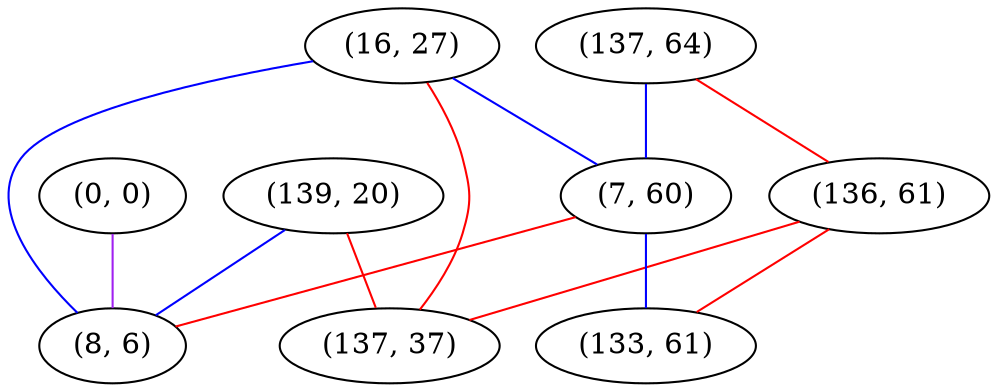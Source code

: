 graph "" {
"(137, 64)";
"(0, 0)";
"(139, 20)";
"(16, 27)";
"(136, 61)";
"(137, 37)";
"(7, 60)";
"(8, 6)";
"(133, 61)";
"(137, 64)" -- "(7, 60)"  [color=blue, key=0, weight=3];
"(137, 64)" -- "(136, 61)"  [color=red, key=0, weight=1];
"(0, 0)" -- "(8, 6)"  [color=purple, key=0, weight=4];
"(139, 20)" -- "(137, 37)"  [color=red, key=0, weight=1];
"(139, 20)" -- "(8, 6)"  [color=blue, key=0, weight=3];
"(16, 27)" -- "(7, 60)"  [color=blue, key=0, weight=3];
"(16, 27)" -- "(137, 37)"  [color=red, key=0, weight=1];
"(16, 27)" -- "(8, 6)"  [color=blue, key=0, weight=3];
"(136, 61)" -- "(137, 37)"  [color=red, key=0, weight=1];
"(136, 61)" -- "(133, 61)"  [color=red, key=0, weight=1];
"(7, 60)" -- "(8, 6)"  [color=red, key=0, weight=1];
"(7, 60)" -- "(133, 61)"  [color=blue, key=0, weight=3];
}
